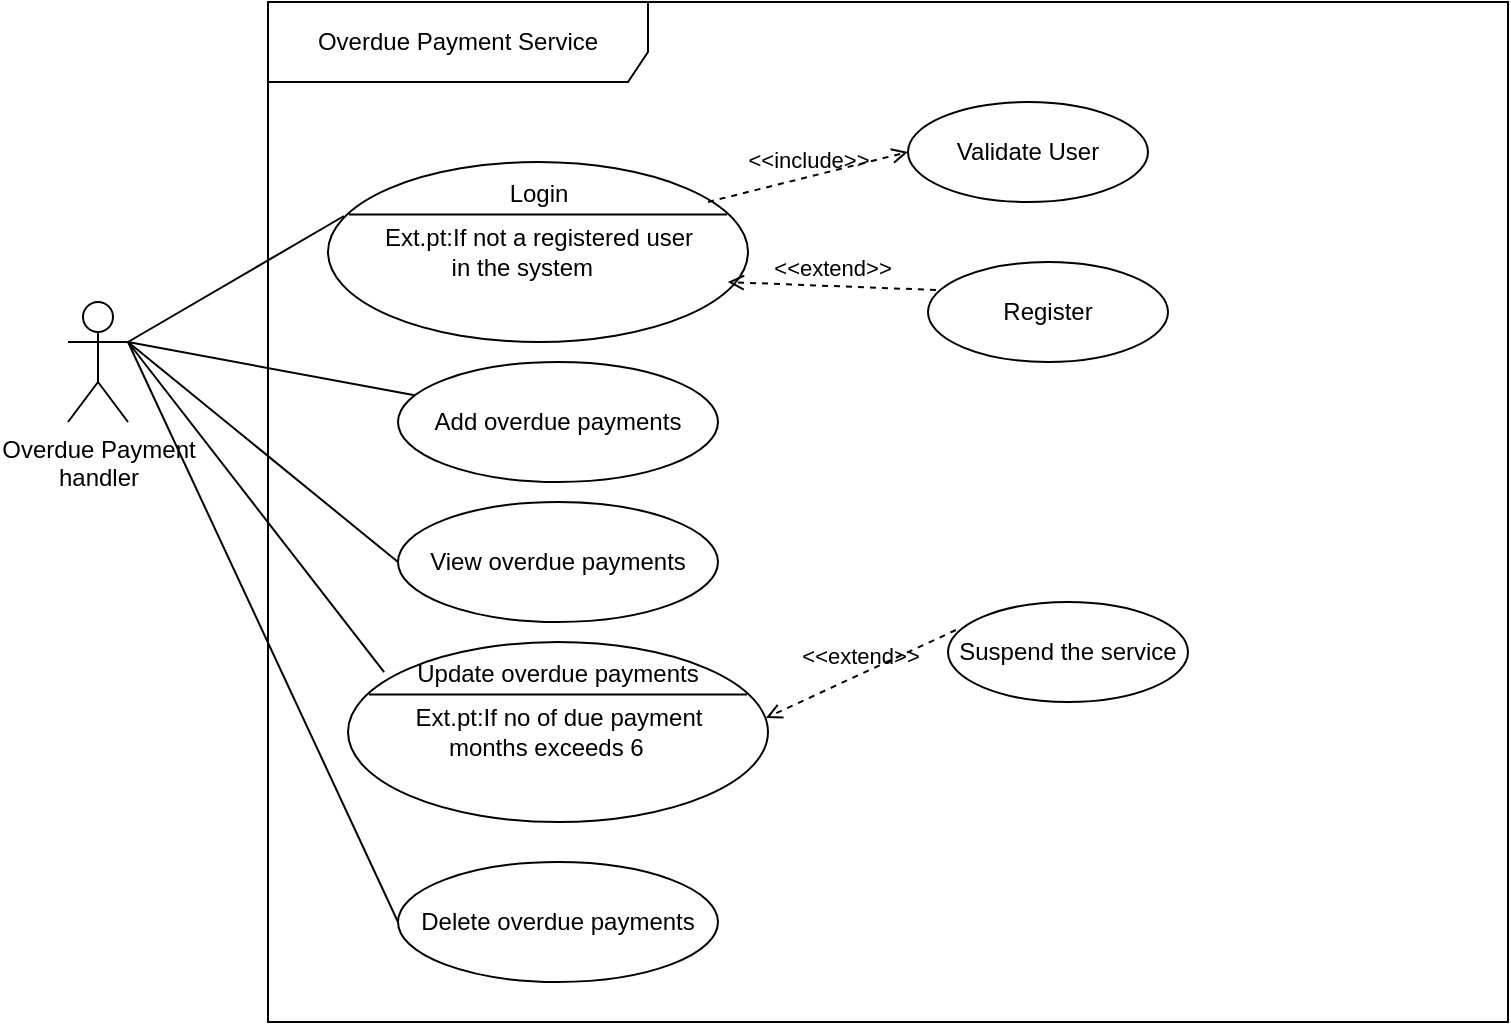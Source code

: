 <mxfile version="17.4.5" type="device"><diagram id="YUJUWuMYdKFGhH9Bqbql" name="Page-1"><mxGraphModel dx="868" dy="450" grid="1" gridSize="10" guides="1" tooltips="1" connect="1" arrows="1" fold="1" page="1" pageScale="1" pageWidth="850" pageHeight="1100" math="0" shadow="0"><root><mxCell id="0"/><mxCell id="1" parent="0"/><mxCell id="mBQ_RIYN0pfAkv-lNXMy-1" value="Overdue Payment Service" style="shape=umlFrame;whiteSpace=wrap;html=1;width=190;height=40;" parent="1" vertex="1"><mxGeometry x="200" y="40" width="620" height="510" as="geometry"/></mxCell><mxCell id="mBQ_RIYN0pfAkv-lNXMy-2" value="Overdue Payment &lt;br&gt;handler" style="shape=umlActor;verticalLabelPosition=bottom;verticalAlign=top;html=1;" parent="1" vertex="1"><mxGeometry x="100" y="190" width="30" height="60" as="geometry"/></mxCell><mxCell id="mBQ_RIYN0pfAkv-lNXMy-3" value="&lt;div style=&quot;text-align: justify&quot;&gt;&lt;span&gt;Ext.pt:If not a registered user&lt;/span&gt;&lt;/div&gt;&lt;div style=&quot;text-align: justify&quot;&gt;&lt;span&gt;&amp;nbsp; &amp;nbsp; &amp;nbsp; &amp;nbsp; &amp;nbsp; in the system&lt;/span&gt;&lt;/div&gt;" style="shape=ellipse;container=1;horizontal=1;horizontalStack=0;resizeParent=1;resizeParentMax=0;resizeLast=0;html=1;dashed=0;collapsible=0;align=center;" parent="1" vertex="1"><mxGeometry x="230" y="120" width="210" height="90" as="geometry"/></mxCell><mxCell id="mBQ_RIYN0pfAkv-lNXMy-5" value="" style="line;strokeWidth=1;fillColor=none;rotatable=0;labelPosition=right;points=[];portConstraint=eastwest;dashed=0;resizeWidth=1;" parent="mBQ_RIYN0pfAkv-lNXMy-3" vertex="1"><mxGeometry x="10.5" y="22.5" width="189" height="7.5" as="geometry"/></mxCell><mxCell id="mBQ_RIYN0pfAkv-lNXMy-8" value="Login" style="text;html=1;strokeColor=none;fillColor=none;align=center;verticalAlign=middle;whiteSpace=wrap;rounded=0;" parent="mBQ_RIYN0pfAkv-lNXMy-3" vertex="1"><mxGeometry x="73.231" y="2.7" width="64.615" height="27" as="geometry"/></mxCell><mxCell id="mBQ_RIYN0pfAkv-lNXMy-10" value="&amp;lt;&amp;lt;include&amp;gt;&amp;gt;" style="html=1;verticalAlign=bottom;labelBackgroundColor=none;endArrow=open;endFill=0;dashed=1;rounded=0;entryX=0;entryY=0.5;entryDx=0;entryDy=0;" parent="mBQ_RIYN0pfAkv-lNXMy-3" target="mBQ_RIYN0pfAkv-lNXMy-9" edge="1"><mxGeometry width="160" relative="1" as="geometry"><mxPoint x="190" y="20" as="sourcePoint"/><mxPoint x="350" y="20" as="targetPoint"/></mxGeometry></mxCell><mxCell id="mBQ_RIYN0pfAkv-lNXMy-9" value="Validate User" style="ellipse;whiteSpace=wrap;html=1;" parent="1" vertex="1"><mxGeometry x="520" y="90" width="120" height="50" as="geometry"/></mxCell><mxCell id="mBQ_RIYN0pfAkv-lNXMy-11" value="&amp;lt;&amp;lt;extend&amp;gt;&amp;gt;" style="html=1;verticalAlign=bottom;labelBackgroundColor=none;endArrow=open;endFill=0;dashed=1;rounded=0;entryX=0.952;entryY=0.667;entryDx=0;entryDy=0;entryPerimeter=0;exitX=0.033;exitY=0.28;exitDx=0;exitDy=0;exitPerimeter=0;" parent="1" source="mBQ_RIYN0pfAkv-lNXMy-12" target="mBQ_RIYN0pfAkv-lNXMy-3" edge="1"><mxGeometry width="160" relative="1" as="geometry"><mxPoint x="490" y="220" as="sourcePoint"/><mxPoint x="640" y="220" as="targetPoint"/></mxGeometry></mxCell><mxCell id="mBQ_RIYN0pfAkv-lNXMy-12" value="Register" style="ellipse;whiteSpace=wrap;html=1;" parent="1" vertex="1"><mxGeometry x="530" y="170" width="120" height="50" as="geometry"/></mxCell><mxCell id="mBQ_RIYN0pfAkv-lNXMy-13" value="" style="endArrow=none;html=1;rounded=0;entryX=0.038;entryY=0.3;entryDx=0;entryDy=0;entryPerimeter=0;" parent="1" target="mBQ_RIYN0pfAkv-lNXMy-3" edge="1"><mxGeometry width="50" height="50" relative="1" as="geometry"><mxPoint x="130" y="210" as="sourcePoint"/><mxPoint x="180" y="160" as="targetPoint"/></mxGeometry></mxCell><mxCell id="mBQ_RIYN0pfAkv-lNXMy-14" value="Add overdue payments" style="ellipse;whiteSpace=wrap;html=1;" parent="1" vertex="1"><mxGeometry x="265" y="220" width="160" height="60" as="geometry"/></mxCell><mxCell id="mBQ_RIYN0pfAkv-lNXMy-16" value="" style="endArrow=none;html=1;rounded=0;exitX=1;exitY=0.333;exitDx=0;exitDy=0;exitPerimeter=0;" parent="1" source="mBQ_RIYN0pfAkv-lNXMy-2" target="mBQ_RIYN0pfAkv-lNXMy-14" edge="1"><mxGeometry width="50" height="50" relative="1" as="geometry"><mxPoint x="140" y="220" as="sourcePoint"/><mxPoint x="247.98" y="157" as="targetPoint"/></mxGeometry></mxCell><mxCell id="mBQ_RIYN0pfAkv-lNXMy-19" value="" style="endArrow=none;html=1;rounded=0;entryX=0.086;entryY=0.167;entryDx=0;entryDy=0;entryPerimeter=0;" parent="1" target="mcC60UrYc5gQ9FM1Qz3J-4" edge="1"><mxGeometry width="50" height="50" relative="1" as="geometry"><mxPoint x="130" y="210" as="sourcePoint"/><mxPoint x="250" y="330" as="targetPoint"/></mxGeometry></mxCell><mxCell id="mBQ_RIYN0pfAkv-lNXMy-20" value="Delete overdue payments" style="ellipse;whiteSpace=wrap;html=1;" parent="1" vertex="1"><mxGeometry x="265" y="470" width="160" height="60" as="geometry"/></mxCell><mxCell id="mBQ_RIYN0pfAkv-lNXMy-21" value="" style="endArrow=none;html=1;rounded=0;entryX=0;entryY=0.5;entryDx=0;entryDy=0;" parent="1" target="mBQ_RIYN0pfAkv-lNXMy-20" edge="1"><mxGeometry width="50" height="50" relative="1" as="geometry"><mxPoint x="130" y="210" as="sourcePoint"/><mxPoint x="300" y="340" as="targetPoint"/></mxGeometry></mxCell><mxCell id="mBQ_RIYN0pfAkv-lNXMy-23" value="" style="endArrow=none;html=1;rounded=0;entryX=0;entryY=0.5;entryDx=0;entryDy=0;exitX=1;exitY=0.333;exitDx=0;exitDy=0;exitPerimeter=0;" parent="1" source="mBQ_RIYN0pfAkv-lNXMy-2" target="mBQ_RIYN0pfAkv-lNXMy-22" edge="1"><mxGeometry width="50" height="50" relative="1" as="geometry"><mxPoint x="140" y="220" as="sourcePoint"/><mxPoint x="275" y="420" as="targetPoint"/></mxGeometry></mxCell><mxCell id="mcC60UrYc5gQ9FM1Qz3J-2" value="&amp;lt;&amp;lt;extend&amp;gt;&amp;gt;" style="html=1;verticalAlign=bottom;labelBackgroundColor=none;endArrow=open;endFill=0;dashed=1;rounded=0;exitX=0.033;exitY=0.28;exitDx=0;exitDy=0;exitPerimeter=0;entryX=0.995;entryY=0.422;entryDx=0;entryDy=0;entryPerimeter=0;" edge="1" source="mcC60UrYc5gQ9FM1Qz3J-3" parent="1" target="mcC60UrYc5gQ9FM1Qz3J-4"><mxGeometry width="160" relative="1" as="geometry"><mxPoint x="550.04" y="460" as="sourcePoint"/><mxPoint x="480" y="380" as="targetPoint"/><Array as="points"/></mxGeometry></mxCell><mxCell id="mcC60UrYc5gQ9FM1Qz3J-3" value="Suspend the service" style="ellipse;whiteSpace=wrap;html=1;" vertex="1" parent="1"><mxGeometry x="540" y="340" width="120" height="50" as="geometry"/></mxCell><mxCell id="mcC60UrYc5gQ9FM1Qz3J-4" value="&lt;div style=&quot;text-align: justify&quot;&gt;&lt;span&gt;Ext.pt:If no of due payment&lt;/span&gt;&lt;/div&gt;&lt;div style=&quot;text-align: justify&quot;&gt;&lt;span&gt;&amp;nbsp; &amp;nbsp; &amp;nbsp;months exceeds 6&lt;/span&gt;&lt;/div&gt;" style="shape=ellipse;container=1;horizontal=1;horizontalStack=0;resizeParent=1;resizeParentMax=0;resizeLast=0;html=1;dashed=0;collapsible=0;align=center;" vertex="1" parent="1"><mxGeometry x="240" y="360" width="210" height="90" as="geometry"/></mxCell><mxCell id="mcC60UrYc5gQ9FM1Qz3J-5" value="" style="line;strokeWidth=1;fillColor=none;rotatable=0;labelPosition=right;points=[];portConstraint=eastwest;dashed=0;resizeWidth=1;" vertex="1" parent="mcC60UrYc5gQ9FM1Qz3J-4"><mxGeometry x="10.5" y="22.5" width="189" height="7.5" as="geometry"/></mxCell><mxCell id="mcC60UrYc5gQ9FM1Qz3J-6" value="Update overdue payments" style="text;html=1;strokeColor=none;fillColor=none;align=center;verticalAlign=middle;whiteSpace=wrap;rounded=0;" vertex="1" parent="mcC60UrYc5gQ9FM1Qz3J-4"><mxGeometry x="30" y="2.7" width="150" height="27" as="geometry"/></mxCell><mxCell id="mBQ_RIYN0pfAkv-lNXMy-22" value="View overdue payments" style="ellipse;whiteSpace=wrap;html=1;" parent="1" vertex="1"><mxGeometry x="265" y="290" width="160" height="60" as="geometry"/></mxCell></root></mxGraphModel></diagram></mxfile>